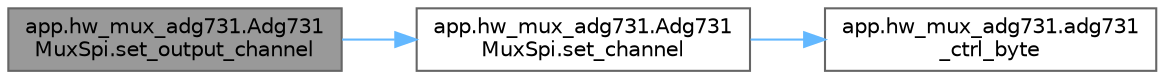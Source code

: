 digraph "app.hw_mux_adg731.Adg731MuxSpi.set_output_channel"
{
 // LATEX_PDF_SIZE
  bgcolor="transparent";
  edge [fontname=Helvetica,fontsize=10,labelfontname=Helvetica,labelfontsize=10];
  node [fontname=Helvetica,fontsize=10,shape=box,height=0.2,width=0.4];
  rankdir="LR";
  Node1 [id="Node000001",label="app.hw_mux_adg731.Adg731\lMuxSpi.set_output_channel",height=0.2,width=0.4,color="gray40", fillcolor="grey60", style="filled", fontcolor="black",tooltip="Utilitaire simple pour sélectionner un canal de sortie."];
  Node1 -> Node2 [id="edge1_Node000001_Node000002",color="steelblue1",style="solid",tooltip=" "];
  Node2 [id="Node000002",label="app.hw_mux_adg731.Adg731\lMuxSpi.set_channel",height=0.2,width=0.4,color="grey40", fillcolor="white", style="filled",URL="$classapp_1_1hw__mux__adg731_1_1_adg731_mux_spi.html#a1d21810662e9c89483f4a8d5430167cd",tooltip="Active un canal spécifique sur une carte donnée."];
  Node2 -> Node3 [id="edge2_Node000002_Node000003",color="steelblue1",style="solid",tooltip=" "];
  Node3 [id="Node000003",label="app.hw_mux_adg731.adg731\l_ctrl_byte",height=0.2,width=0.4,color="grey40", fillcolor="white", style="filled",URL="$namespaceapp_1_1hw__mux__adg731.html#a191556bfaa023e4d6e1f2099dca9db46",tooltip="Génère le byte de contrôle pour l'ADG731."];
}
